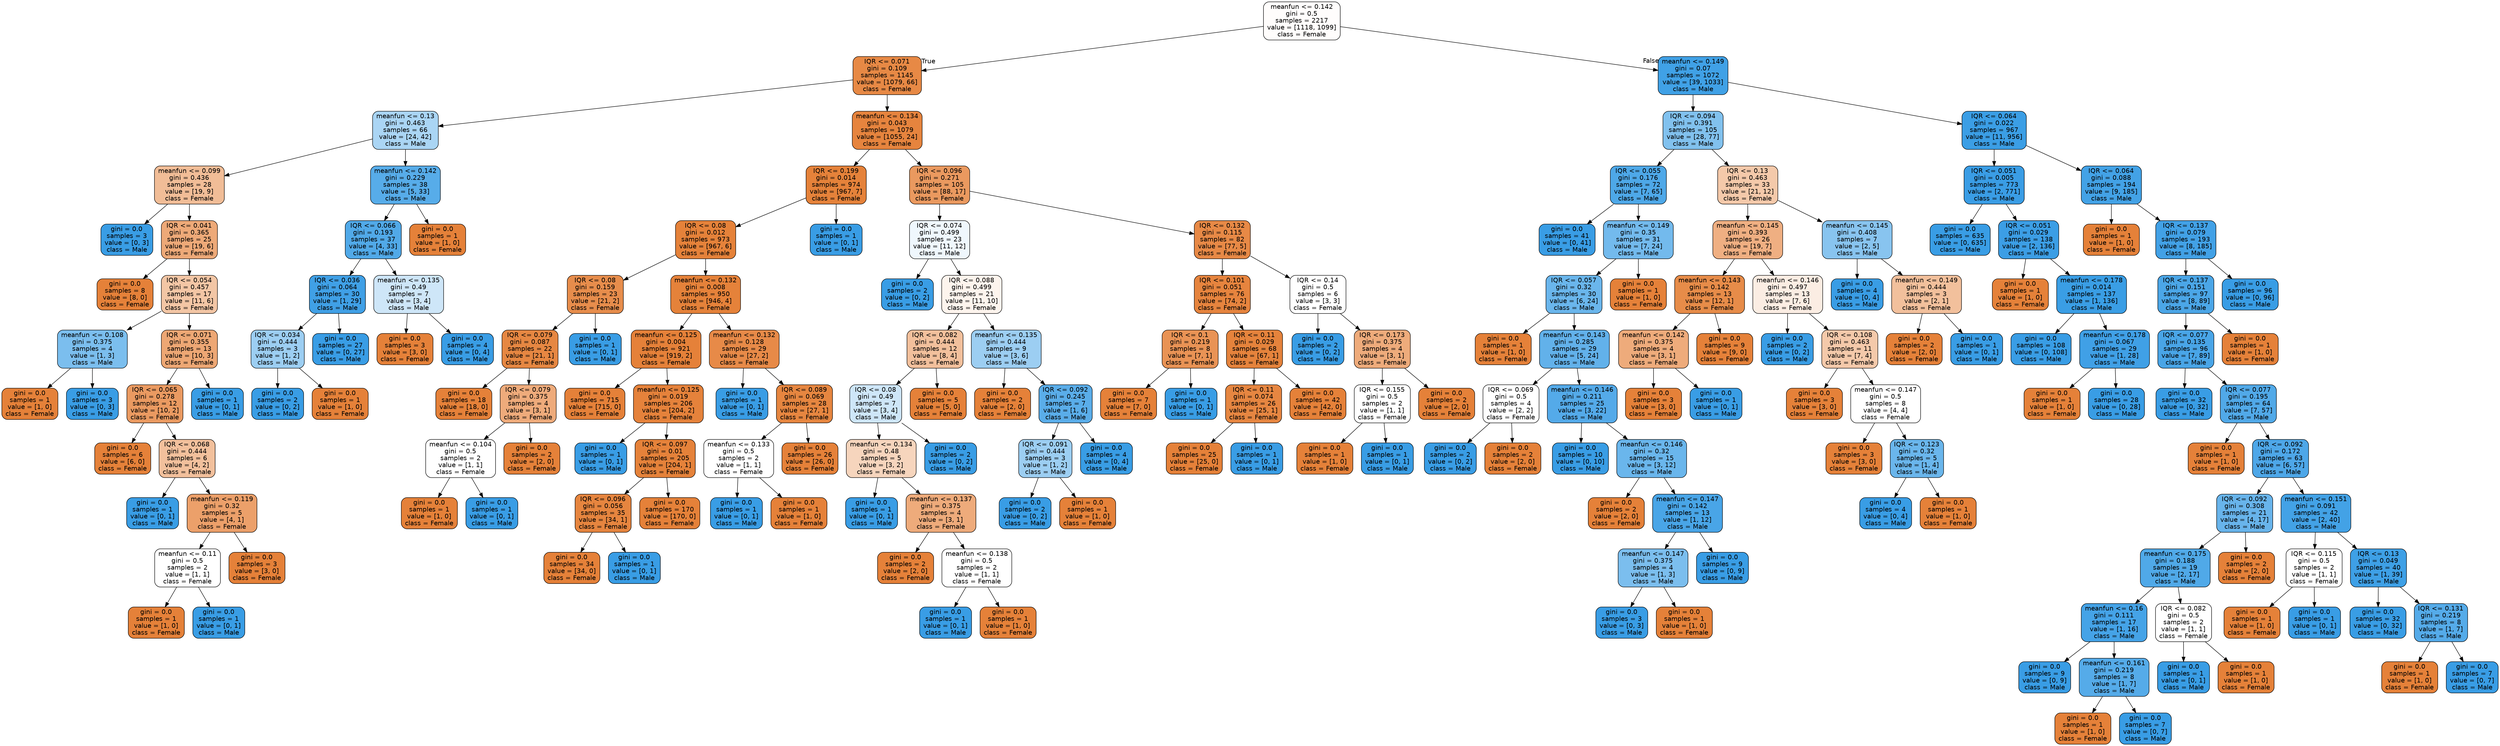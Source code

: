 digraph Tree {
node [shape=box, style="filled, rounded", color="black", fontname=helvetica] ;
edge [fontname=helvetica] ;
0 [label="meanfun <= 0.142\ngini = 0.5\nsamples = 2217\nvalue = [1118, 1099]\nclass = Female", fillcolor="#fffdfc"] ;
1 [label="IQR <= 0.071\ngini = 0.109\nsamples = 1145\nvalue = [1079, 66]\nclass = Female", fillcolor="#e78945"] ;
0 -> 1 [labeldistance=2.5, labelangle=45, headlabel="True"] ;
2 [label="meanfun <= 0.13\ngini = 0.463\nsamples = 66\nvalue = [24, 42]\nclass = Male", fillcolor="#aad5f4"] ;
1 -> 2 ;
3 [label="meanfun <= 0.099\ngini = 0.436\nsamples = 28\nvalue = [19, 9]\nclass = Female", fillcolor="#f1bd97"] ;
2 -> 3 ;
4 [label="gini = 0.0\nsamples = 3\nvalue = [0, 3]\nclass = Male", fillcolor="#399de5"] ;
3 -> 4 ;
5 [label="IQR <= 0.041\ngini = 0.365\nsamples = 25\nvalue = [19, 6]\nclass = Female", fillcolor="#eda978"] ;
3 -> 5 ;
6 [label="gini = 0.0\nsamples = 8\nvalue = [8, 0]\nclass = Female", fillcolor="#e58139"] ;
5 -> 6 ;
7 [label="IQR <= 0.054\ngini = 0.457\nsamples = 17\nvalue = [11, 6]\nclass = Female", fillcolor="#f3c6a5"] ;
5 -> 7 ;
8 [label="meanfun <= 0.108\ngini = 0.375\nsamples = 4\nvalue = [1, 3]\nclass = Male", fillcolor="#7bbeee"] ;
7 -> 8 ;
9 [label="gini = 0.0\nsamples = 1\nvalue = [1, 0]\nclass = Female", fillcolor="#e58139"] ;
8 -> 9 ;
10 [label="gini = 0.0\nsamples = 3\nvalue = [0, 3]\nclass = Male", fillcolor="#399de5"] ;
8 -> 10 ;
11 [label="IQR <= 0.071\ngini = 0.355\nsamples = 13\nvalue = [10, 3]\nclass = Female", fillcolor="#eda774"] ;
7 -> 11 ;
12 [label="IQR <= 0.065\ngini = 0.278\nsamples = 12\nvalue = [10, 2]\nclass = Female", fillcolor="#ea9a61"] ;
11 -> 12 ;
13 [label="gini = 0.0\nsamples = 6\nvalue = [6, 0]\nclass = Female", fillcolor="#e58139"] ;
12 -> 13 ;
14 [label="IQR <= 0.068\ngini = 0.444\nsamples = 6\nvalue = [4, 2]\nclass = Female", fillcolor="#f2c09c"] ;
12 -> 14 ;
15 [label="gini = 0.0\nsamples = 1\nvalue = [0, 1]\nclass = Male", fillcolor="#399de5"] ;
14 -> 15 ;
16 [label="meanfun <= 0.119\ngini = 0.32\nsamples = 5\nvalue = [4, 1]\nclass = Female", fillcolor="#eca06a"] ;
14 -> 16 ;
17 [label="meanfun <= 0.11\ngini = 0.5\nsamples = 2\nvalue = [1, 1]\nclass = Female", fillcolor="#ffffff"] ;
16 -> 17 ;
18 [label="gini = 0.0\nsamples = 1\nvalue = [1, 0]\nclass = Female", fillcolor="#e58139"] ;
17 -> 18 ;
19 [label="gini = 0.0\nsamples = 1\nvalue = [0, 1]\nclass = Male", fillcolor="#399de5"] ;
17 -> 19 ;
20 [label="gini = 0.0\nsamples = 3\nvalue = [3, 0]\nclass = Female", fillcolor="#e58139"] ;
16 -> 20 ;
21 [label="gini = 0.0\nsamples = 1\nvalue = [0, 1]\nclass = Male", fillcolor="#399de5"] ;
11 -> 21 ;
22 [label="meanfun <= 0.142\ngini = 0.229\nsamples = 38\nvalue = [5, 33]\nclass = Male", fillcolor="#57ace9"] ;
2 -> 22 ;
23 [label="IQR <= 0.066\ngini = 0.193\nsamples = 37\nvalue = [4, 33]\nclass = Male", fillcolor="#51a9e8"] ;
22 -> 23 ;
24 [label="IQR <= 0.036\ngini = 0.064\nsamples = 30\nvalue = [1, 29]\nclass = Male", fillcolor="#40a0e6"] ;
23 -> 24 ;
25 [label="IQR <= 0.034\ngini = 0.444\nsamples = 3\nvalue = [1, 2]\nclass = Male", fillcolor="#9ccef2"] ;
24 -> 25 ;
26 [label="gini = 0.0\nsamples = 2\nvalue = [0, 2]\nclass = Male", fillcolor="#399de5"] ;
25 -> 26 ;
27 [label="gini = 0.0\nsamples = 1\nvalue = [1, 0]\nclass = Female", fillcolor="#e58139"] ;
25 -> 27 ;
28 [label="gini = 0.0\nsamples = 27\nvalue = [0, 27]\nclass = Male", fillcolor="#399de5"] ;
24 -> 28 ;
29 [label="meanfun <= 0.135\ngini = 0.49\nsamples = 7\nvalue = [3, 4]\nclass = Male", fillcolor="#cee6f8"] ;
23 -> 29 ;
30 [label="gini = 0.0\nsamples = 3\nvalue = [3, 0]\nclass = Female", fillcolor="#e58139"] ;
29 -> 30 ;
31 [label="gini = 0.0\nsamples = 4\nvalue = [0, 4]\nclass = Male", fillcolor="#399de5"] ;
29 -> 31 ;
32 [label="gini = 0.0\nsamples = 1\nvalue = [1, 0]\nclass = Female", fillcolor="#e58139"] ;
22 -> 32 ;
33 [label="meanfun <= 0.134\ngini = 0.043\nsamples = 1079\nvalue = [1055, 24]\nclass = Female", fillcolor="#e6843e"] ;
1 -> 33 ;
34 [label="IQR <= 0.199\ngini = 0.014\nsamples = 974\nvalue = [967, 7]\nclass = Female", fillcolor="#e5823a"] ;
33 -> 34 ;
35 [label="IQR <= 0.08\ngini = 0.012\nsamples = 973\nvalue = [967, 6]\nclass = Female", fillcolor="#e5823a"] ;
34 -> 35 ;
36 [label="IQR <= 0.08\ngini = 0.159\nsamples = 23\nvalue = [21, 2]\nclass = Female", fillcolor="#e78d4c"] ;
35 -> 36 ;
37 [label="IQR <= 0.079\ngini = 0.087\nsamples = 22\nvalue = [21, 1]\nclass = Female", fillcolor="#e68742"] ;
36 -> 37 ;
38 [label="gini = 0.0\nsamples = 18\nvalue = [18, 0]\nclass = Female", fillcolor="#e58139"] ;
37 -> 38 ;
39 [label="IQR <= 0.079\ngini = 0.375\nsamples = 4\nvalue = [3, 1]\nclass = Female", fillcolor="#eeab7b"] ;
37 -> 39 ;
40 [label="meanfun <= 0.104\ngini = 0.5\nsamples = 2\nvalue = [1, 1]\nclass = Female", fillcolor="#ffffff"] ;
39 -> 40 ;
41 [label="gini = 0.0\nsamples = 1\nvalue = [1, 0]\nclass = Female", fillcolor="#e58139"] ;
40 -> 41 ;
42 [label="gini = 0.0\nsamples = 1\nvalue = [0, 1]\nclass = Male", fillcolor="#399de5"] ;
40 -> 42 ;
43 [label="gini = 0.0\nsamples = 2\nvalue = [2, 0]\nclass = Female", fillcolor="#e58139"] ;
39 -> 43 ;
44 [label="gini = 0.0\nsamples = 1\nvalue = [0, 1]\nclass = Male", fillcolor="#399de5"] ;
36 -> 44 ;
45 [label="meanfun <= 0.132\ngini = 0.008\nsamples = 950\nvalue = [946, 4]\nclass = Female", fillcolor="#e5823a"] ;
35 -> 45 ;
46 [label="meanfun <= 0.125\ngini = 0.004\nsamples = 921\nvalue = [919, 2]\nclass = Female", fillcolor="#e58139"] ;
45 -> 46 ;
47 [label="gini = 0.0\nsamples = 715\nvalue = [715, 0]\nclass = Female", fillcolor="#e58139"] ;
46 -> 47 ;
48 [label="meanfun <= 0.125\ngini = 0.019\nsamples = 206\nvalue = [204, 2]\nclass = Female", fillcolor="#e5823b"] ;
46 -> 48 ;
49 [label="gini = 0.0\nsamples = 1\nvalue = [0, 1]\nclass = Male", fillcolor="#399de5"] ;
48 -> 49 ;
50 [label="IQR <= 0.097\ngini = 0.01\nsamples = 205\nvalue = [204, 1]\nclass = Female", fillcolor="#e5823a"] ;
48 -> 50 ;
51 [label="IQR <= 0.096\ngini = 0.056\nsamples = 35\nvalue = [34, 1]\nclass = Female", fillcolor="#e6853f"] ;
50 -> 51 ;
52 [label="gini = 0.0\nsamples = 34\nvalue = [34, 0]\nclass = Female", fillcolor="#e58139"] ;
51 -> 52 ;
53 [label="gini = 0.0\nsamples = 1\nvalue = [0, 1]\nclass = Male", fillcolor="#399de5"] ;
51 -> 53 ;
54 [label="gini = 0.0\nsamples = 170\nvalue = [170, 0]\nclass = Female", fillcolor="#e58139"] ;
50 -> 54 ;
55 [label="meanfun <= 0.132\ngini = 0.128\nsamples = 29\nvalue = [27, 2]\nclass = Female", fillcolor="#e78a48"] ;
45 -> 55 ;
56 [label="gini = 0.0\nsamples = 1\nvalue = [0, 1]\nclass = Male", fillcolor="#399de5"] ;
55 -> 56 ;
57 [label="IQR <= 0.089\ngini = 0.069\nsamples = 28\nvalue = [27, 1]\nclass = Female", fillcolor="#e68640"] ;
55 -> 57 ;
58 [label="meanfun <= 0.133\ngini = 0.5\nsamples = 2\nvalue = [1, 1]\nclass = Female", fillcolor="#ffffff"] ;
57 -> 58 ;
59 [label="gini = 0.0\nsamples = 1\nvalue = [0, 1]\nclass = Male", fillcolor="#399de5"] ;
58 -> 59 ;
60 [label="gini = 0.0\nsamples = 1\nvalue = [1, 0]\nclass = Female", fillcolor="#e58139"] ;
58 -> 60 ;
61 [label="gini = 0.0\nsamples = 26\nvalue = [26, 0]\nclass = Female", fillcolor="#e58139"] ;
57 -> 61 ;
62 [label="gini = 0.0\nsamples = 1\nvalue = [0, 1]\nclass = Male", fillcolor="#399de5"] ;
34 -> 62 ;
63 [label="IQR <= 0.096\ngini = 0.271\nsamples = 105\nvalue = [88, 17]\nclass = Female", fillcolor="#ea995f"] ;
33 -> 63 ;
64 [label="IQR <= 0.074\ngini = 0.499\nsamples = 23\nvalue = [11, 12]\nclass = Male", fillcolor="#eff7fd"] ;
63 -> 64 ;
65 [label="gini = 0.0\nsamples = 2\nvalue = [0, 2]\nclass = Male", fillcolor="#399de5"] ;
64 -> 65 ;
66 [label="IQR <= 0.088\ngini = 0.499\nsamples = 21\nvalue = [11, 10]\nclass = Female", fillcolor="#fdf4ed"] ;
64 -> 66 ;
67 [label="IQR <= 0.082\ngini = 0.444\nsamples = 12\nvalue = [8, 4]\nclass = Female", fillcolor="#f2c09c"] ;
66 -> 67 ;
68 [label="IQR <= 0.08\ngini = 0.49\nsamples = 7\nvalue = [3, 4]\nclass = Male", fillcolor="#cee6f8"] ;
67 -> 68 ;
69 [label="meanfun <= 0.134\ngini = 0.48\nsamples = 5\nvalue = [3, 2]\nclass = Female", fillcolor="#f6d5bd"] ;
68 -> 69 ;
70 [label="gini = 0.0\nsamples = 1\nvalue = [0, 1]\nclass = Male", fillcolor="#399de5"] ;
69 -> 70 ;
71 [label="meanfun <= 0.137\ngini = 0.375\nsamples = 4\nvalue = [3, 1]\nclass = Female", fillcolor="#eeab7b"] ;
69 -> 71 ;
72 [label="gini = 0.0\nsamples = 2\nvalue = [2, 0]\nclass = Female", fillcolor="#e58139"] ;
71 -> 72 ;
73 [label="meanfun <= 0.138\ngini = 0.5\nsamples = 2\nvalue = [1, 1]\nclass = Female", fillcolor="#ffffff"] ;
71 -> 73 ;
74 [label="gini = 0.0\nsamples = 1\nvalue = [0, 1]\nclass = Male", fillcolor="#399de5"] ;
73 -> 74 ;
75 [label="gini = 0.0\nsamples = 1\nvalue = [1, 0]\nclass = Female", fillcolor="#e58139"] ;
73 -> 75 ;
76 [label="gini = 0.0\nsamples = 2\nvalue = [0, 2]\nclass = Male", fillcolor="#399de5"] ;
68 -> 76 ;
77 [label="gini = 0.0\nsamples = 5\nvalue = [5, 0]\nclass = Female", fillcolor="#e58139"] ;
67 -> 77 ;
78 [label="meanfun <= 0.135\ngini = 0.444\nsamples = 9\nvalue = [3, 6]\nclass = Male", fillcolor="#9ccef2"] ;
66 -> 78 ;
79 [label="gini = 0.0\nsamples = 2\nvalue = [2, 0]\nclass = Female", fillcolor="#e58139"] ;
78 -> 79 ;
80 [label="IQR <= 0.092\ngini = 0.245\nsamples = 7\nvalue = [1, 6]\nclass = Male", fillcolor="#5aade9"] ;
78 -> 80 ;
81 [label="IQR <= 0.091\ngini = 0.444\nsamples = 3\nvalue = [1, 2]\nclass = Male", fillcolor="#9ccef2"] ;
80 -> 81 ;
82 [label="gini = 0.0\nsamples = 2\nvalue = [0, 2]\nclass = Male", fillcolor="#399de5"] ;
81 -> 82 ;
83 [label="gini = 0.0\nsamples = 1\nvalue = [1, 0]\nclass = Female", fillcolor="#e58139"] ;
81 -> 83 ;
84 [label="gini = 0.0\nsamples = 4\nvalue = [0, 4]\nclass = Male", fillcolor="#399de5"] ;
80 -> 84 ;
85 [label="IQR <= 0.132\ngini = 0.115\nsamples = 82\nvalue = [77, 5]\nclass = Female", fillcolor="#e78946"] ;
63 -> 85 ;
86 [label="IQR <= 0.101\ngini = 0.051\nsamples = 76\nvalue = [74, 2]\nclass = Female", fillcolor="#e6843e"] ;
85 -> 86 ;
87 [label="IQR <= 0.1\ngini = 0.219\nsamples = 8\nvalue = [7, 1]\nclass = Female", fillcolor="#e99355"] ;
86 -> 87 ;
88 [label="gini = 0.0\nsamples = 7\nvalue = [7, 0]\nclass = Female", fillcolor="#e58139"] ;
87 -> 88 ;
89 [label="gini = 0.0\nsamples = 1\nvalue = [0, 1]\nclass = Male", fillcolor="#399de5"] ;
87 -> 89 ;
90 [label="IQR <= 0.11\ngini = 0.029\nsamples = 68\nvalue = [67, 1]\nclass = Female", fillcolor="#e5833c"] ;
86 -> 90 ;
91 [label="IQR <= 0.11\ngini = 0.074\nsamples = 26\nvalue = [25, 1]\nclass = Female", fillcolor="#e68641"] ;
90 -> 91 ;
92 [label="gini = 0.0\nsamples = 25\nvalue = [25, 0]\nclass = Female", fillcolor="#e58139"] ;
91 -> 92 ;
93 [label="gini = 0.0\nsamples = 1\nvalue = [0, 1]\nclass = Male", fillcolor="#399de5"] ;
91 -> 93 ;
94 [label="gini = 0.0\nsamples = 42\nvalue = [42, 0]\nclass = Female", fillcolor="#e58139"] ;
90 -> 94 ;
95 [label="IQR <= 0.14\ngini = 0.5\nsamples = 6\nvalue = [3, 3]\nclass = Female", fillcolor="#ffffff"] ;
85 -> 95 ;
96 [label="gini = 0.0\nsamples = 2\nvalue = [0, 2]\nclass = Male", fillcolor="#399de5"] ;
95 -> 96 ;
97 [label="IQR <= 0.173\ngini = 0.375\nsamples = 4\nvalue = [3, 1]\nclass = Female", fillcolor="#eeab7b"] ;
95 -> 97 ;
98 [label="IQR <= 0.155\ngini = 0.5\nsamples = 2\nvalue = [1, 1]\nclass = Female", fillcolor="#ffffff"] ;
97 -> 98 ;
99 [label="gini = 0.0\nsamples = 1\nvalue = [1, 0]\nclass = Female", fillcolor="#e58139"] ;
98 -> 99 ;
100 [label="gini = 0.0\nsamples = 1\nvalue = [0, 1]\nclass = Male", fillcolor="#399de5"] ;
98 -> 100 ;
101 [label="gini = 0.0\nsamples = 2\nvalue = [2, 0]\nclass = Female", fillcolor="#e58139"] ;
97 -> 101 ;
102 [label="meanfun <= 0.149\ngini = 0.07\nsamples = 1072\nvalue = [39, 1033]\nclass = Male", fillcolor="#40a1e6"] ;
0 -> 102 [labeldistance=2.5, labelangle=-45, headlabel="False"] ;
103 [label="IQR <= 0.094\ngini = 0.391\nsamples = 105\nvalue = [28, 77]\nclass = Male", fillcolor="#81c1ee"] ;
102 -> 103 ;
104 [label="IQR <= 0.055\ngini = 0.176\nsamples = 72\nvalue = [7, 65]\nclass = Male", fillcolor="#4ea8e8"] ;
103 -> 104 ;
105 [label="gini = 0.0\nsamples = 41\nvalue = [0, 41]\nclass = Male", fillcolor="#399de5"] ;
104 -> 105 ;
106 [label="meanfun <= 0.149\ngini = 0.35\nsamples = 31\nvalue = [7, 24]\nclass = Male", fillcolor="#73baed"] ;
104 -> 106 ;
107 [label="IQR <= 0.057\ngini = 0.32\nsamples = 30\nvalue = [6, 24]\nclass = Male", fillcolor="#6ab6ec"] ;
106 -> 107 ;
108 [label="gini = 0.0\nsamples = 1\nvalue = [1, 0]\nclass = Female", fillcolor="#e58139"] ;
107 -> 108 ;
109 [label="meanfun <= 0.143\ngini = 0.285\nsamples = 29\nvalue = [5, 24]\nclass = Male", fillcolor="#62b1ea"] ;
107 -> 109 ;
110 [label="IQR <= 0.069\ngini = 0.5\nsamples = 4\nvalue = [2, 2]\nclass = Female", fillcolor="#ffffff"] ;
109 -> 110 ;
111 [label="gini = 0.0\nsamples = 2\nvalue = [0, 2]\nclass = Male", fillcolor="#399de5"] ;
110 -> 111 ;
112 [label="gini = 0.0\nsamples = 2\nvalue = [2, 0]\nclass = Female", fillcolor="#e58139"] ;
110 -> 112 ;
113 [label="meanfun <= 0.146\ngini = 0.211\nsamples = 25\nvalue = [3, 22]\nclass = Male", fillcolor="#54aae9"] ;
109 -> 113 ;
114 [label="gini = 0.0\nsamples = 10\nvalue = [0, 10]\nclass = Male", fillcolor="#399de5"] ;
113 -> 114 ;
115 [label="meanfun <= 0.146\ngini = 0.32\nsamples = 15\nvalue = [3, 12]\nclass = Male", fillcolor="#6ab6ec"] ;
113 -> 115 ;
116 [label="gini = 0.0\nsamples = 2\nvalue = [2, 0]\nclass = Female", fillcolor="#e58139"] ;
115 -> 116 ;
117 [label="meanfun <= 0.147\ngini = 0.142\nsamples = 13\nvalue = [1, 12]\nclass = Male", fillcolor="#49a5e7"] ;
115 -> 117 ;
118 [label="meanfun <= 0.147\ngini = 0.375\nsamples = 4\nvalue = [1, 3]\nclass = Male", fillcolor="#7bbeee"] ;
117 -> 118 ;
119 [label="gini = 0.0\nsamples = 3\nvalue = [0, 3]\nclass = Male", fillcolor="#399de5"] ;
118 -> 119 ;
120 [label="gini = 0.0\nsamples = 1\nvalue = [1, 0]\nclass = Female", fillcolor="#e58139"] ;
118 -> 120 ;
121 [label="gini = 0.0\nsamples = 9\nvalue = [0, 9]\nclass = Male", fillcolor="#399de5"] ;
117 -> 121 ;
122 [label="gini = 0.0\nsamples = 1\nvalue = [1, 0]\nclass = Female", fillcolor="#e58139"] ;
106 -> 122 ;
123 [label="IQR <= 0.13\ngini = 0.463\nsamples = 33\nvalue = [21, 12]\nclass = Female", fillcolor="#f4c9aa"] ;
103 -> 123 ;
124 [label="meanfun <= 0.145\ngini = 0.393\nsamples = 26\nvalue = [19, 7]\nclass = Female", fillcolor="#efaf82"] ;
123 -> 124 ;
125 [label="meanfun <= 0.143\ngini = 0.142\nsamples = 13\nvalue = [12, 1]\nclass = Female", fillcolor="#e78c49"] ;
124 -> 125 ;
126 [label="meanfun <= 0.142\ngini = 0.375\nsamples = 4\nvalue = [3, 1]\nclass = Female", fillcolor="#eeab7b"] ;
125 -> 126 ;
127 [label="gini = 0.0\nsamples = 3\nvalue = [3, 0]\nclass = Female", fillcolor="#e58139"] ;
126 -> 127 ;
128 [label="gini = 0.0\nsamples = 1\nvalue = [0, 1]\nclass = Male", fillcolor="#399de5"] ;
126 -> 128 ;
129 [label="gini = 0.0\nsamples = 9\nvalue = [9, 0]\nclass = Female", fillcolor="#e58139"] ;
125 -> 129 ;
130 [label="meanfun <= 0.146\ngini = 0.497\nsamples = 13\nvalue = [7, 6]\nclass = Female", fillcolor="#fbede3"] ;
124 -> 130 ;
131 [label="gini = 0.0\nsamples = 2\nvalue = [0, 2]\nclass = Male", fillcolor="#399de5"] ;
130 -> 131 ;
132 [label="IQR <= 0.108\ngini = 0.463\nsamples = 11\nvalue = [7, 4]\nclass = Female", fillcolor="#f4c9aa"] ;
130 -> 132 ;
133 [label="gini = 0.0\nsamples = 3\nvalue = [3, 0]\nclass = Female", fillcolor="#e58139"] ;
132 -> 133 ;
134 [label="meanfun <= 0.147\ngini = 0.5\nsamples = 8\nvalue = [4, 4]\nclass = Female", fillcolor="#ffffff"] ;
132 -> 134 ;
135 [label="gini = 0.0\nsamples = 3\nvalue = [3, 0]\nclass = Female", fillcolor="#e58139"] ;
134 -> 135 ;
136 [label="IQR <= 0.123\ngini = 0.32\nsamples = 5\nvalue = [1, 4]\nclass = Male", fillcolor="#6ab6ec"] ;
134 -> 136 ;
137 [label="gini = 0.0\nsamples = 4\nvalue = [0, 4]\nclass = Male", fillcolor="#399de5"] ;
136 -> 137 ;
138 [label="gini = 0.0\nsamples = 1\nvalue = [1, 0]\nclass = Female", fillcolor="#e58139"] ;
136 -> 138 ;
139 [label="meanfun <= 0.145\ngini = 0.408\nsamples = 7\nvalue = [2, 5]\nclass = Male", fillcolor="#88c4ef"] ;
123 -> 139 ;
140 [label="gini = 0.0\nsamples = 4\nvalue = [0, 4]\nclass = Male", fillcolor="#399de5"] ;
139 -> 140 ;
141 [label="meanfun <= 0.149\ngini = 0.444\nsamples = 3\nvalue = [2, 1]\nclass = Female", fillcolor="#f2c09c"] ;
139 -> 141 ;
142 [label="gini = 0.0\nsamples = 2\nvalue = [2, 0]\nclass = Female", fillcolor="#e58139"] ;
141 -> 142 ;
143 [label="gini = 0.0\nsamples = 1\nvalue = [0, 1]\nclass = Male", fillcolor="#399de5"] ;
141 -> 143 ;
144 [label="IQR <= 0.064\ngini = 0.022\nsamples = 967\nvalue = [11, 956]\nclass = Male", fillcolor="#3b9ee5"] ;
102 -> 144 ;
145 [label="IQR <= 0.051\ngini = 0.005\nsamples = 773\nvalue = [2, 771]\nclass = Male", fillcolor="#3a9de5"] ;
144 -> 145 ;
146 [label="gini = 0.0\nsamples = 635\nvalue = [0, 635]\nclass = Male", fillcolor="#399de5"] ;
145 -> 146 ;
147 [label="IQR <= 0.051\ngini = 0.029\nsamples = 138\nvalue = [2, 136]\nclass = Male", fillcolor="#3c9ee5"] ;
145 -> 147 ;
148 [label="gini = 0.0\nsamples = 1\nvalue = [1, 0]\nclass = Female", fillcolor="#e58139"] ;
147 -> 148 ;
149 [label="meanfun <= 0.178\ngini = 0.014\nsamples = 137\nvalue = [1, 136]\nclass = Male", fillcolor="#3a9ee5"] ;
147 -> 149 ;
150 [label="gini = 0.0\nsamples = 108\nvalue = [0, 108]\nclass = Male", fillcolor="#399de5"] ;
149 -> 150 ;
151 [label="meanfun <= 0.178\ngini = 0.067\nsamples = 29\nvalue = [1, 28]\nclass = Male", fillcolor="#40a0e6"] ;
149 -> 151 ;
152 [label="gini = 0.0\nsamples = 1\nvalue = [1, 0]\nclass = Female", fillcolor="#e58139"] ;
151 -> 152 ;
153 [label="gini = 0.0\nsamples = 28\nvalue = [0, 28]\nclass = Male", fillcolor="#399de5"] ;
151 -> 153 ;
154 [label="IQR <= 0.064\ngini = 0.088\nsamples = 194\nvalue = [9, 185]\nclass = Male", fillcolor="#43a2e6"] ;
144 -> 154 ;
155 [label="gini = 0.0\nsamples = 1\nvalue = [1, 0]\nclass = Female", fillcolor="#e58139"] ;
154 -> 155 ;
156 [label="IQR <= 0.137\ngini = 0.079\nsamples = 193\nvalue = [8, 185]\nclass = Male", fillcolor="#42a1e6"] ;
154 -> 156 ;
157 [label="IQR <= 0.137\ngini = 0.151\nsamples = 97\nvalue = [8, 89]\nclass = Male", fillcolor="#4ba6e7"] ;
156 -> 157 ;
158 [label="IQR <= 0.077\ngini = 0.135\nsamples = 96\nvalue = [7, 89]\nclass = Male", fillcolor="#49a5e7"] ;
157 -> 158 ;
159 [label="gini = 0.0\nsamples = 32\nvalue = [0, 32]\nclass = Male", fillcolor="#399de5"] ;
158 -> 159 ;
160 [label="IQR <= 0.077\ngini = 0.195\nsamples = 64\nvalue = [7, 57]\nclass = Male", fillcolor="#51a9e8"] ;
158 -> 160 ;
161 [label="gini = 0.0\nsamples = 1\nvalue = [1, 0]\nclass = Female", fillcolor="#e58139"] ;
160 -> 161 ;
162 [label="IQR <= 0.092\ngini = 0.172\nsamples = 63\nvalue = [6, 57]\nclass = Male", fillcolor="#4ea7e8"] ;
160 -> 162 ;
163 [label="IQR <= 0.092\ngini = 0.308\nsamples = 21\nvalue = [4, 17]\nclass = Male", fillcolor="#68b4eb"] ;
162 -> 163 ;
164 [label="meanfun <= 0.175\ngini = 0.188\nsamples = 19\nvalue = [2, 17]\nclass = Male", fillcolor="#50a9e8"] ;
163 -> 164 ;
165 [label="meanfun <= 0.16\ngini = 0.111\nsamples = 17\nvalue = [1, 16]\nclass = Male", fillcolor="#45a3e7"] ;
164 -> 165 ;
166 [label="gini = 0.0\nsamples = 9\nvalue = [0, 9]\nclass = Male", fillcolor="#399de5"] ;
165 -> 166 ;
167 [label="meanfun <= 0.161\ngini = 0.219\nsamples = 8\nvalue = [1, 7]\nclass = Male", fillcolor="#55abe9"] ;
165 -> 167 ;
168 [label="gini = 0.0\nsamples = 1\nvalue = [1, 0]\nclass = Female", fillcolor="#e58139"] ;
167 -> 168 ;
169 [label="gini = 0.0\nsamples = 7\nvalue = [0, 7]\nclass = Male", fillcolor="#399de5"] ;
167 -> 169 ;
170 [label="IQR <= 0.082\ngini = 0.5\nsamples = 2\nvalue = [1, 1]\nclass = Female", fillcolor="#ffffff"] ;
164 -> 170 ;
171 [label="gini = 0.0\nsamples = 1\nvalue = [0, 1]\nclass = Male", fillcolor="#399de5"] ;
170 -> 171 ;
172 [label="gini = 0.0\nsamples = 1\nvalue = [1, 0]\nclass = Female", fillcolor="#e58139"] ;
170 -> 172 ;
173 [label="gini = 0.0\nsamples = 2\nvalue = [2, 0]\nclass = Female", fillcolor="#e58139"] ;
163 -> 173 ;
174 [label="meanfun <= 0.151\ngini = 0.091\nsamples = 42\nvalue = [2, 40]\nclass = Male", fillcolor="#43a2e6"] ;
162 -> 174 ;
175 [label="IQR <= 0.115\ngini = 0.5\nsamples = 2\nvalue = [1, 1]\nclass = Female", fillcolor="#ffffff"] ;
174 -> 175 ;
176 [label="gini = 0.0\nsamples = 1\nvalue = [1, 0]\nclass = Female", fillcolor="#e58139"] ;
175 -> 176 ;
177 [label="gini = 0.0\nsamples = 1\nvalue = [0, 1]\nclass = Male", fillcolor="#399de5"] ;
175 -> 177 ;
178 [label="IQR <= 0.13\ngini = 0.049\nsamples = 40\nvalue = [1, 39]\nclass = Male", fillcolor="#3ea0e6"] ;
174 -> 178 ;
179 [label="gini = 0.0\nsamples = 32\nvalue = [0, 32]\nclass = Male", fillcolor="#399de5"] ;
178 -> 179 ;
180 [label="IQR <= 0.131\ngini = 0.219\nsamples = 8\nvalue = [1, 7]\nclass = Male", fillcolor="#55abe9"] ;
178 -> 180 ;
181 [label="gini = 0.0\nsamples = 1\nvalue = [1, 0]\nclass = Female", fillcolor="#e58139"] ;
180 -> 181 ;
182 [label="gini = 0.0\nsamples = 7\nvalue = [0, 7]\nclass = Male", fillcolor="#399de5"] ;
180 -> 182 ;
183 [label="gini = 0.0\nsamples = 1\nvalue = [1, 0]\nclass = Female", fillcolor="#e58139"] ;
157 -> 183 ;
184 [label="gini = 0.0\nsamples = 96\nvalue = [0, 96]\nclass = Male", fillcolor="#399de5"] ;
156 -> 184 ;
}
